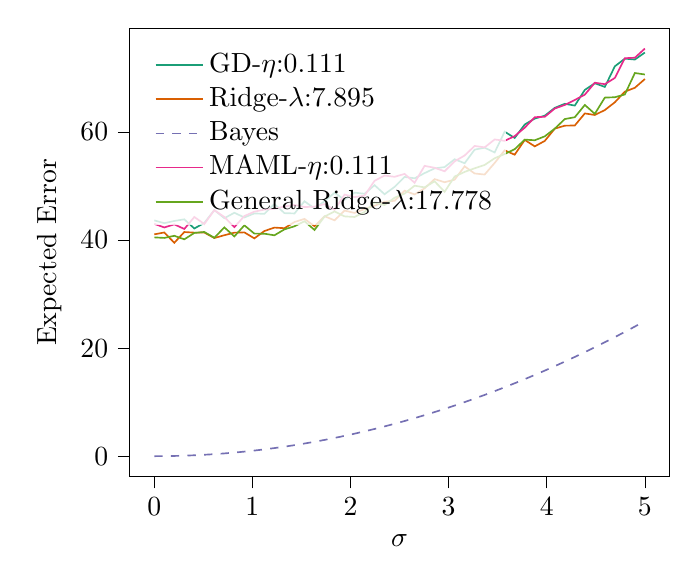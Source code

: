 % This file was created with tikzplotlib v0.10.1.
\begin{tikzpicture}

\definecolor{chocolate217952}{RGB}{217,95,2}
\definecolor{darkcyan27158119}{RGB}{27,158,119}
\definecolor{darkgray176}{RGB}{176,176,176}
\definecolor{deeppink23141138}{RGB}{231,41,138}
\definecolor{lightslategray117112179}{RGB}{117,112,179}
\definecolor{olivedrab10216630}{RGB}{102,166,30}

\begin{axis}[
legend cell align={left},
legend style={
  fill opacity=0.8,
  draw opacity=1,
  text opacity=1,
  at={(0.03,0.97)},
  anchor=north west,
  draw=none
},
tick align=outside,
tick pos=left,
x grid style={darkgray176},
xlabel={\(\displaystyle \sigma\)},
xmin=-0.25, xmax=5.25,
xtick style={color=black},
y grid style={darkgray176},
ylabel={Expected Error},
ymin=-3.771, ymax=79.182,
ytick style={color=black}
]
\addplot [semithick, darkcyan27158119]
table {%
0 43.624
0.102 43.114
0.204 43.518
0.306 43.824
0.408 42.126
0.51 43.161
0.612 45.536
0.714 44.033
0.816 45.04
0.918 44.166
1.02 44.913
1.122 44.835
1.224 46.648
1.327 44.968
1.429 44.909
1.531 47.168
1.633 45.821
1.735 47.17
1.837 48.735
1.939 47.452
2.041 48.763
2.143 48.549
2.245 50.14
2.347 48.467
2.449 49.822
2.551 51.663
2.653 51.415
2.755 52.373
2.857 53.251
2.959 53.493
3.061 54.936
3.163 54.204
3.265 56.72
3.367 57.071
3.469 56.2
3.571 60.039
3.673 58.883
3.776 61.377
3.878 62.46
3.98 63.0
4.082 64.451
4.184 65.197
4.286 64.868
4.388 67.774
4.49 69.002
4.592 68.319
4.694 72.134
4.796 73.552
4.898 73.384
5 74.683
};
\addlegendentry{GD-$\eta$:0.111}
\addplot [semithick, chocolate217952]
table {%
0 41.04
0.102 41.392
0.204 39.483
0.306 41.471
0.408 41.364
0.51 41.377
0.612 40.364
0.714 40.882
0.816 41.354
0.918 41.407
1.02 40.301
1.122 41.656
1.224 42.295
1.327 42.182
1.429 43.325
1.531 43.902
1.633 42.557
1.735 44.398
1.837 43.641
1.939 45.438
2.041 45.011
2.143 45.714
2.245 46.335
2.347 47.08
2.449 47.253
2.551 49.121
2.653 48.426
2.755 49.563
2.857 51.262
2.959 50.691
3.061 51.159
3.163 53.63
3.265 52.303
3.367 52.111
3.469 54.25
3.571 56.592
3.673 55.783
3.776 58.513
3.878 57.32
3.98 58.332
4.082 60.603
4.184 61.148
4.286 61.187
4.388 63.42
4.49 63.127
4.592 64.042
4.694 65.477
4.796 67.449
4.898 68.162
5 69.776
};
\addlegendentry{Ridge-$\lambda$:7.895}
\addplot [semithick, lightslategray117112179, dashed]
table {%
0 0
0.102 0.01
0.204 0.042
0.306 0.094
0.408 0.167
0.51 0.26
0.612 0.375
0.714 0.51
0.816 0.666
0.918 0.843
1.02 1.041
1.122 1.26
1.224 1.499
1.327 1.759
1.429 2.04
1.531 2.342
1.633 2.665
1.735 3.008
1.837 3.373
1.939 3.758
2.041 4.164
2.143 4.591
2.245 5.038
2.347 5.507
2.449 5.996
2.551 6.506
2.653 7.037
2.755 7.589
2.857 8.161
2.959 8.754
3.061 9.369
3.163 10.004
3.265 10.659
3.367 11.336
3.469 12.033
3.571 12.752
3.673 13.491
3.776 14.251
3.878 15.031
3.98 15.833
4.082 16.655
4.184 17.498
4.286 18.362
4.388 19.247
4.49 20.153
4.592 21.079
4.694 22.027
4.796 22.995
4.898 23.984
5 24.993
};
\addlegendentry{Bayes}
\addplot [semithick, deeppink23141138]
table {%
0 42.986
0.102 42.319
0.204 42.894
0.306 42.038
0.408 44.252
0.51 42.963
0.612 45.523
0.714 44.259
0.816 42.377
0.918 44.432
1.02 45.243
1.122 45.624
1.224 45.764
1.327 46.199
1.429 46.482
1.531 46.09
1.633 46.166
1.735 46.644
1.837 45.565
1.939 48.401
2.041 47.93
2.143 48.214
2.245 50.949
2.347 51.923
2.449 51.691
2.551 52.224
2.653 50.591
2.755 53.716
2.857 53.359
2.959 52.713
3.061 54.55
3.163 55.633
3.265 57.397
3.367 57.133
3.469 58.602
3.571 58.348
3.673 59.217
3.776 60.785
3.878 62.724
3.98 62.795
4.082 64.328
4.184 64.986
4.286 65.909
4.388 66.891
4.49 69.102
4.592 68.828
4.694 69.982
4.796 73.632
4.898 73.722
5 75.411
};
\addlegendentry{MAML-$\eta$:0.111}
\addplot [semithick, olivedrab10216630]
table {%
0 40.485
0.102 40.382
0.204 40.778
0.306 40.122
0.408 41.304
0.51 41.484
0.612 40.405
0.714 42.332
0.816 40.658
0.918 42.714
1.02 41.178
1.122 41.164
1.224 40.867
1.327 41.965
1.429 42.537
1.531 43.464
1.633 41.857
1.735 44.327
1.837 45.286
1.939 44.366
2.041 44.258
2.143 45.178
2.245 46.937
2.347 46.461
2.449 47.818
2.551 48.589
2.653 50.049
2.755 49.73
2.857 50.852
2.959 48.92
3.061 51.736
3.163 52.599
3.265 53.268
3.367 53.877
3.469 55.123
3.571 55.908
3.673 56.794
3.776 58.57
3.878 58.453
3.98 59.178
4.082 60.607
4.184 62.375
4.286 62.719
4.388 64.982
4.49 63.344
4.592 66.347
4.694 66.412
4.796 66.927
4.898 70.893
5 70.624
};
\addlegendentry{General Ridge-$\lambda$:17.778}
\end{axis}

\end{tikzpicture}
